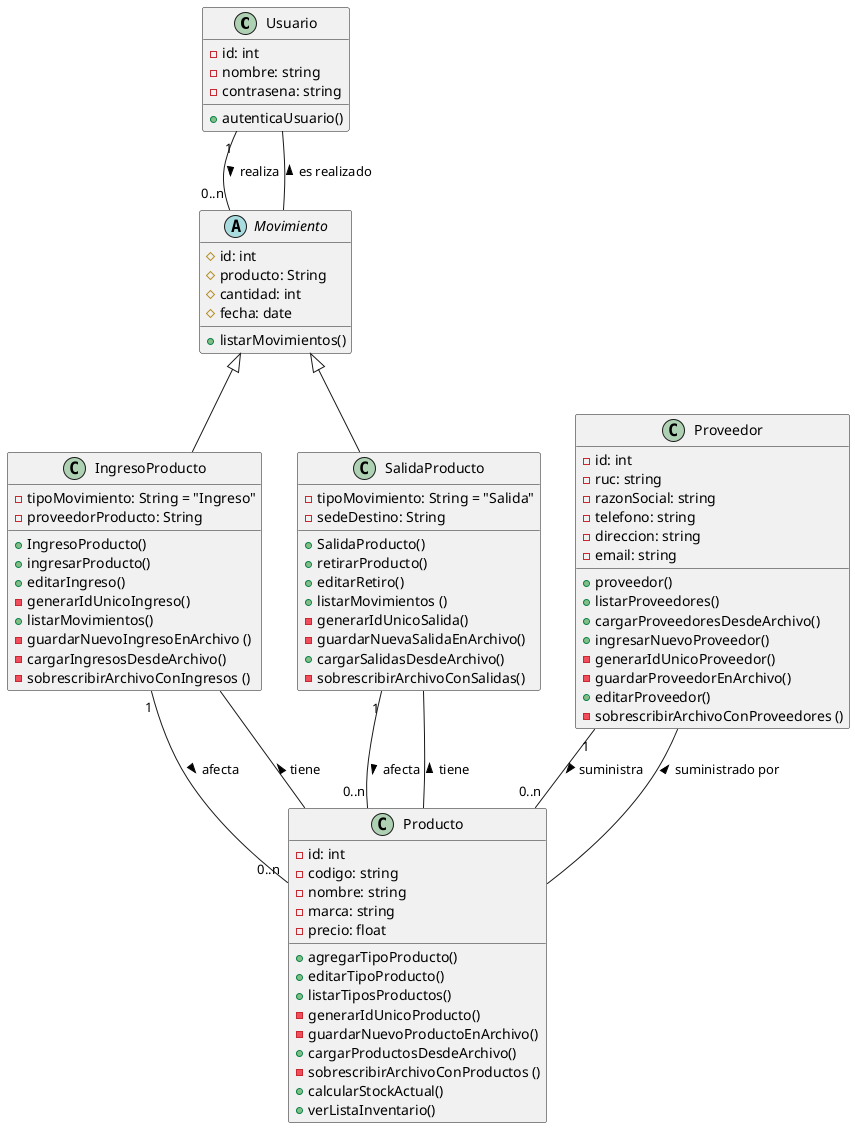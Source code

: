 @startuml

' Por Oscar Israel Román Quispe
' N00350433
' Curso Técnicas de Programación Orientada a Objetos

class Usuario {
    - id: int
    - nombre: string
    - contrasena: string
    + autenticaUsuario()
}

abstract class Movimiento {
    # id: int
    # producto: String
    # cantidad: int
    # fecha: date
    + listarMovimientos()
}

class IngresoProducto {
    - tipoMovimiento: String = "Ingreso"
    - proveedorProducto: String
    + IngresoProducto()
    + ingresarProducto()
    + editarIngreso()
    - generarIdUnicoIngreso()
    + listarMovimientos()
    - guardarNuevoIngresoEnArchivo ()
    - cargarIngresosDesdeArchivo()
    - sobrescribirArchivoConIngresos ()
}

class SalidaProducto {
    - tipoMovimiento: String = "Salida"
    - sedeDestino: String
    + SalidaProducto()
    + retirarProducto()
    + editarRetiro()
    + listarMovimientos ()
    - generarIdUnicoSalida()
    - guardarNuevaSalidaEnArchivo()
    + cargarSalidasDesdeArchivo()
    - sobrescribirArchivoConSalidas()
}

class Proveedor {
    - id: int
    - ruc: string
    - razonSocial: string
    - telefono: string
    - direccion: string
    - email: string
    + proveedor()
    + listarProveedores()
    + cargarProveedoresDesdeArchivo()
    + ingresarNuevoProveedor()
    - generarIdUnicoProveedor()
    - guardarProveedorEnArchivo()
    + editarProveedor()
    - sobrescribirArchivoConProveedores ()
}

class Producto {
    - id: int
    - codigo: string
    - nombre: string
    - marca: string
    - precio: float
    + agregarTipoProducto()
    + editarTipoProducto()
    + listarTiposProductos()
    - generarIdUnicoProducto()
    - guardarNuevoProductoEnArchivo()
    + cargarProductosDesdeArchivo()
    - sobrescribirArchivoConProductos ()
    + calcularStockActual()
    + verListaInventario()
}


' Usuario Movimiento 
Usuario "1" -- "0..n" Movimiento : realiza >
Usuario -- Movimiento: es realizado <

' Tipos de movimiento
Movimiento <|-- IngresoProducto
Movimiento <|-- SalidaProducto
IngresoProducto "1" -- "0..n" Producto : afecta >
IngresoProducto -- Producto : tiene <
SalidaProducto "1" -- "0..n" Producto : afecta >
SalidaProducto -- Producto : tiene <

' Productos
Proveedor "1" -- "0..n" Producto : suministra >
Proveedor -- Producto : suministrado por <

@enduml